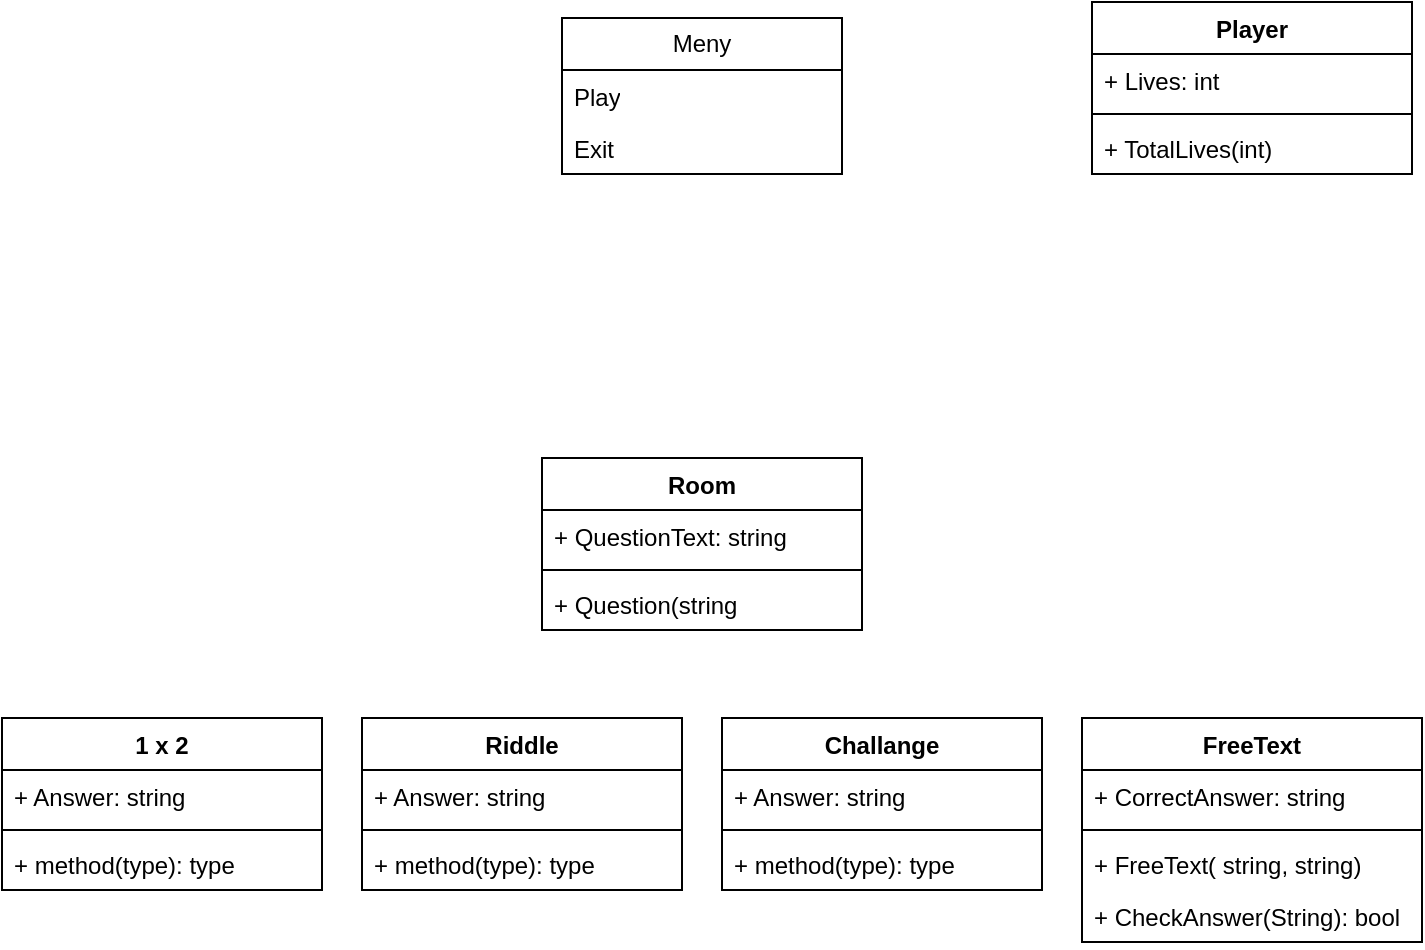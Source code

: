 <mxfile version="22.0.7" type="github">
  <diagram name="Sida-1" id="T2-QFxyR7vWvwRBugO-w">
    <mxGraphModel dx="1434" dy="758" grid="1" gridSize="10" guides="1" tooltips="1" connect="1" arrows="1" fold="1" page="1" pageScale="1" pageWidth="1169" pageHeight="827" math="0" shadow="0">
      <root>
        <mxCell id="0" />
        <mxCell id="1" parent="0" />
        <mxCell id="qwKHpxI6QrsSKxiQ225g-1" value="Room" style="swimlane;fontStyle=1;align=center;verticalAlign=top;childLayout=stackLayout;horizontal=1;startSize=26;horizontalStack=0;resizeParent=1;resizeParentMax=0;resizeLast=0;collapsible=1;marginBottom=0;whiteSpace=wrap;html=1;" parent="1" vertex="1">
          <mxGeometry x="490" y="350" width="160" height="86" as="geometry" />
        </mxCell>
        <mxCell id="qwKHpxI6QrsSKxiQ225g-2" value="+ QuestionText: string" style="text;strokeColor=none;fillColor=none;align=left;verticalAlign=top;spacingLeft=4;spacingRight=4;overflow=hidden;rotatable=0;points=[[0,0.5],[1,0.5]];portConstraint=eastwest;whiteSpace=wrap;html=1;" parent="qwKHpxI6QrsSKxiQ225g-1" vertex="1">
          <mxGeometry y="26" width="160" height="26" as="geometry" />
        </mxCell>
        <mxCell id="qwKHpxI6QrsSKxiQ225g-3" value="" style="line;strokeWidth=1;fillColor=none;align=left;verticalAlign=middle;spacingTop=-1;spacingLeft=3;spacingRight=3;rotatable=0;labelPosition=right;points=[];portConstraint=eastwest;strokeColor=inherit;" parent="qwKHpxI6QrsSKxiQ225g-1" vertex="1">
          <mxGeometry y="52" width="160" height="8" as="geometry" />
        </mxCell>
        <mxCell id="qwKHpxI6QrsSKxiQ225g-4" value="+ Question(string" style="text;strokeColor=none;fillColor=none;align=left;verticalAlign=top;spacingLeft=4;spacingRight=4;overflow=hidden;rotatable=0;points=[[0,0.5],[1,0.5]];portConstraint=eastwest;whiteSpace=wrap;html=1;" parent="qwKHpxI6QrsSKxiQ225g-1" vertex="1">
          <mxGeometry y="60" width="160" height="26" as="geometry" />
        </mxCell>
        <mxCell id="qwKHpxI6QrsSKxiQ225g-5" value="1 x 2" style="swimlane;fontStyle=1;align=center;verticalAlign=top;childLayout=stackLayout;horizontal=1;startSize=26;horizontalStack=0;resizeParent=1;resizeParentMax=0;resizeLast=0;collapsible=1;marginBottom=0;whiteSpace=wrap;html=1;" parent="1" vertex="1">
          <mxGeometry x="220" y="480" width="160" height="86" as="geometry" />
        </mxCell>
        <mxCell id="qwKHpxI6QrsSKxiQ225g-6" value="+ Answer: string" style="text;strokeColor=none;fillColor=none;align=left;verticalAlign=top;spacingLeft=4;spacingRight=4;overflow=hidden;rotatable=0;points=[[0,0.5],[1,0.5]];portConstraint=eastwest;whiteSpace=wrap;html=1;" parent="qwKHpxI6QrsSKxiQ225g-5" vertex="1">
          <mxGeometry y="26" width="160" height="26" as="geometry" />
        </mxCell>
        <mxCell id="qwKHpxI6QrsSKxiQ225g-7" value="" style="line;strokeWidth=1;fillColor=none;align=left;verticalAlign=middle;spacingTop=-1;spacingLeft=3;spacingRight=3;rotatable=0;labelPosition=right;points=[];portConstraint=eastwest;strokeColor=inherit;" parent="qwKHpxI6QrsSKxiQ225g-5" vertex="1">
          <mxGeometry y="52" width="160" height="8" as="geometry" />
        </mxCell>
        <mxCell id="qwKHpxI6QrsSKxiQ225g-8" value="+ method(type): type" style="text;strokeColor=none;fillColor=none;align=left;verticalAlign=top;spacingLeft=4;spacingRight=4;overflow=hidden;rotatable=0;points=[[0,0.5],[1,0.5]];portConstraint=eastwest;whiteSpace=wrap;html=1;" parent="qwKHpxI6QrsSKxiQ225g-5" vertex="1">
          <mxGeometry y="60" width="160" height="26" as="geometry" />
        </mxCell>
        <mxCell id="qwKHpxI6QrsSKxiQ225g-9" value="Riddle" style="swimlane;fontStyle=1;align=center;verticalAlign=top;childLayout=stackLayout;horizontal=1;startSize=26;horizontalStack=0;resizeParent=1;resizeParentMax=0;resizeLast=0;collapsible=1;marginBottom=0;whiteSpace=wrap;html=1;" parent="1" vertex="1">
          <mxGeometry x="400" y="480" width="160" height="86" as="geometry" />
        </mxCell>
        <mxCell id="qwKHpxI6QrsSKxiQ225g-10" value="+ Answer: string" style="text;strokeColor=none;fillColor=none;align=left;verticalAlign=top;spacingLeft=4;spacingRight=4;overflow=hidden;rotatable=0;points=[[0,0.5],[1,0.5]];portConstraint=eastwest;whiteSpace=wrap;html=1;" parent="qwKHpxI6QrsSKxiQ225g-9" vertex="1">
          <mxGeometry y="26" width="160" height="26" as="geometry" />
        </mxCell>
        <mxCell id="qwKHpxI6QrsSKxiQ225g-11" value="" style="line;strokeWidth=1;fillColor=none;align=left;verticalAlign=middle;spacingTop=-1;spacingLeft=3;spacingRight=3;rotatable=0;labelPosition=right;points=[];portConstraint=eastwest;strokeColor=inherit;" parent="qwKHpxI6QrsSKxiQ225g-9" vertex="1">
          <mxGeometry y="52" width="160" height="8" as="geometry" />
        </mxCell>
        <mxCell id="qwKHpxI6QrsSKxiQ225g-12" value="+ method(type): type" style="text;strokeColor=none;fillColor=none;align=left;verticalAlign=top;spacingLeft=4;spacingRight=4;overflow=hidden;rotatable=0;points=[[0,0.5],[1,0.5]];portConstraint=eastwest;whiteSpace=wrap;html=1;" parent="qwKHpxI6QrsSKxiQ225g-9" vertex="1">
          <mxGeometry y="60" width="160" height="26" as="geometry" />
        </mxCell>
        <mxCell id="qwKHpxI6QrsSKxiQ225g-13" value="Challange" style="swimlane;fontStyle=1;align=center;verticalAlign=top;childLayout=stackLayout;horizontal=1;startSize=26;horizontalStack=0;resizeParent=1;resizeParentMax=0;resizeLast=0;collapsible=1;marginBottom=0;whiteSpace=wrap;html=1;" parent="1" vertex="1">
          <mxGeometry x="580" y="480" width="160" height="86" as="geometry" />
        </mxCell>
        <mxCell id="qwKHpxI6QrsSKxiQ225g-14" value="+ Answer: string" style="text;strokeColor=none;fillColor=none;align=left;verticalAlign=top;spacingLeft=4;spacingRight=4;overflow=hidden;rotatable=0;points=[[0,0.5],[1,0.5]];portConstraint=eastwest;whiteSpace=wrap;html=1;" parent="qwKHpxI6QrsSKxiQ225g-13" vertex="1">
          <mxGeometry y="26" width="160" height="26" as="geometry" />
        </mxCell>
        <mxCell id="qwKHpxI6QrsSKxiQ225g-15" value="" style="line;strokeWidth=1;fillColor=none;align=left;verticalAlign=middle;spacingTop=-1;spacingLeft=3;spacingRight=3;rotatable=0;labelPosition=right;points=[];portConstraint=eastwest;strokeColor=inherit;" parent="qwKHpxI6QrsSKxiQ225g-13" vertex="1">
          <mxGeometry y="52" width="160" height="8" as="geometry" />
        </mxCell>
        <mxCell id="qwKHpxI6QrsSKxiQ225g-16" value="+ method(type): type" style="text;strokeColor=none;fillColor=none;align=left;verticalAlign=top;spacingLeft=4;spacingRight=4;overflow=hidden;rotatable=0;points=[[0,0.5],[1,0.5]];portConstraint=eastwest;whiteSpace=wrap;html=1;" parent="qwKHpxI6QrsSKxiQ225g-13" vertex="1">
          <mxGeometry y="60" width="160" height="26" as="geometry" />
        </mxCell>
        <mxCell id="qwKHpxI6QrsSKxiQ225g-21" value="FreeText" style="swimlane;fontStyle=1;align=center;verticalAlign=top;childLayout=stackLayout;horizontal=1;startSize=26;horizontalStack=0;resizeParent=1;resizeParentMax=0;resizeLast=0;collapsible=1;marginBottom=0;whiteSpace=wrap;html=1;" parent="1" vertex="1">
          <mxGeometry x="760" y="480" width="170" height="112" as="geometry" />
        </mxCell>
        <mxCell id="qwKHpxI6QrsSKxiQ225g-22" value="+ CorrectAnswer: string" style="text;strokeColor=none;fillColor=none;align=left;verticalAlign=top;spacingLeft=4;spacingRight=4;overflow=hidden;rotatable=0;points=[[0,0.5],[1,0.5]];portConstraint=eastwest;whiteSpace=wrap;html=1;" parent="qwKHpxI6QrsSKxiQ225g-21" vertex="1">
          <mxGeometry y="26" width="170" height="26" as="geometry" />
        </mxCell>
        <mxCell id="qwKHpxI6QrsSKxiQ225g-23" value="" style="line;strokeWidth=1;fillColor=none;align=left;verticalAlign=middle;spacingTop=-1;spacingLeft=3;spacingRight=3;rotatable=0;labelPosition=right;points=[];portConstraint=eastwest;strokeColor=inherit;" parent="qwKHpxI6QrsSKxiQ225g-21" vertex="1">
          <mxGeometry y="52" width="170" height="8" as="geometry" />
        </mxCell>
        <mxCell id="qwKHpxI6QrsSKxiQ225g-24" value="+ FreeText( string, string)" style="text;strokeColor=none;fillColor=none;align=left;verticalAlign=top;spacingLeft=4;spacingRight=4;overflow=hidden;rotatable=0;points=[[0,0.5],[1,0.5]];portConstraint=eastwest;whiteSpace=wrap;html=1;" parent="qwKHpxI6QrsSKxiQ225g-21" vertex="1">
          <mxGeometry y="60" width="170" height="26" as="geometry" />
        </mxCell>
        <mxCell id="qwKHpxI6QrsSKxiQ225g-29" value="+ CheckAnswer(String): bool" style="text;strokeColor=none;fillColor=none;align=left;verticalAlign=top;spacingLeft=4;spacingRight=4;overflow=hidden;rotatable=0;points=[[0,0.5],[1,0.5]];portConstraint=eastwest;whiteSpace=wrap;html=1;" parent="qwKHpxI6QrsSKxiQ225g-21" vertex="1">
          <mxGeometry y="86" width="170" height="26" as="geometry" />
        </mxCell>
        <mxCell id="qwKHpxI6QrsSKxiQ225g-30" value="Player" style="swimlane;fontStyle=1;align=center;verticalAlign=top;childLayout=stackLayout;horizontal=1;startSize=26;horizontalStack=0;resizeParent=1;resizeParentMax=0;resizeLast=0;collapsible=1;marginBottom=0;whiteSpace=wrap;html=1;" parent="1" vertex="1">
          <mxGeometry x="765" y="122" width="160" height="86" as="geometry" />
        </mxCell>
        <mxCell id="qwKHpxI6QrsSKxiQ225g-31" value="+ Lives: int" style="text;strokeColor=none;fillColor=none;align=left;verticalAlign=top;spacingLeft=4;spacingRight=4;overflow=hidden;rotatable=0;points=[[0,0.5],[1,0.5]];portConstraint=eastwest;whiteSpace=wrap;html=1;" parent="qwKHpxI6QrsSKxiQ225g-30" vertex="1">
          <mxGeometry y="26" width="160" height="26" as="geometry" />
        </mxCell>
        <mxCell id="qwKHpxI6QrsSKxiQ225g-32" value="" style="line;strokeWidth=1;fillColor=none;align=left;verticalAlign=middle;spacingTop=-1;spacingLeft=3;spacingRight=3;rotatable=0;labelPosition=right;points=[];portConstraint=eastwest;strokeColor=inherit;" parent="qwKHpxI6QrsSKxiQ225g-30" vertex="1">
          <mxGeometry y="52" width="160" height="8" as="geometry" />
        </mxCell>
        <mxCell id="qwKHpxI6QrsSKxiQ225g-33" value="+ TotalLives(int)" style="text;strokeColor=none;fillColor=none;align=left;verticalAlign=top;spacingLeft=4;spacingRight=4;overflow=hidden;rotatable=0;points=[[0,0.5],[1,0.5]];portConstraint=eastwest;whiteSpace=wrap;html=1;" parent="qwKHpxI6QrsSKxiQ225g-30" vertex="1">
          <mxGeometry y="60" width="160" height="26" as="geometry" />
        </mxCell>
        <mxCell id="qwKHpxI6QrsSKxiQ225g-34" value="Meny" style="swimlane;fontStyle=0;childLayout=stackLayout;horizontal=1;startSize=26;fillColor=none;horizontalStack=0;resizeParent=1;resizeParentMax=0;resizeLast=0;collapsible=1;marginBottom=0;whiteSpace=wrap;html=1;" parent="1" vertex="1">
          <mxGeometry x="500" y="130" width="140" height="78" as="geometry" />
        </mxCell>
        <mxCell id="qwKHpxI6QrsSKxiQ225g-35" value="Play" style="text;strokeColor=none;fillColor=none;align=left;verticalAlign=top;spacingLeft=4;spacingRight=4;overflow=hidden;rotatable=0;points=[[0,0.5],[1,0.5]];portConstraint=eastwest;whiteSpace=wrap;html=1;" parent="qwKHpxI6QrsSKxiQ225g-34" vertex="1">
          <mxGeometry y="26" width="140" height="26" as="geometry" />
        </mxCell>
        <mxCell id="qwKHpxI6QrsSKxiQ225g-36" value="Exit" style="text;strokeColor=none;fillColor=none;align=left;verticalAlign=top;spacingLeft=4;spacingRight=4;overflow=hidden;rotatable=0;points=[[0,0.5],[1,0.5]];portConstraint=eastwest;whiteSpace=wrap;html=1;" parent="qwKHpxI6QrsSKxiQ225g-34" vertex="1">
          <mxGeometry y="52" width="140" height="26" as="geometry" />
        </mxCell>
      </root>
    </mxGraphModel>
  </diagram>
</mxfile>

